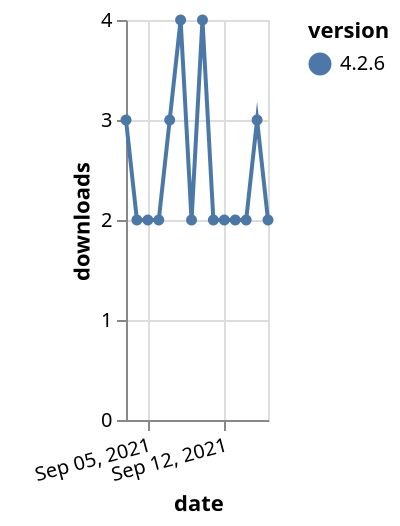 {"$schema": "https://vega.github.io/schema/vega-lite/v5.json", "description": "A simple bar chart with embedded data.", "data": {"values": [{"date": "2021-09-03", "total": 298, "delta": 3, "version": "4.2.6"}, {"date": "2021-09-04", "total": 300, "delta": 2, "version": "4.2.6"}, {"date": "2021-09-05", "total": 302, "delta": 2, "version": "4.2.6"}, {"date": "2021-09-06", "total": 304, "delta": 2, "version": "4.2.6"}, {"date": "2021-09-07", "total": 307, "delta": 3, "version": "4.2.6"}, {"date": "2021-09-08", "total": 311, "delta": 4, "version": "4.2.6"}, {"date": "2021-09-09", "total": 313, "delta": 2, "version": "4.2.6"}, {"date": "2021-09-10", "total": 317, "delta": 4, "version": "4.2.6"}, {"date": "2021-09-11", "total": 319, "delta": 2, "version": "4.2.6"}, {"date": "2021-09-12", "total": 321, "delta": 2, "version": "4.2.6"}, {"date": "2021-09-13", "total": 323, "delta": 2, "version": "4.2.6"}, {"date": "2021-09-14", "total": 325, "delta": 2, "version": "4.2.6"}, {"date": "2021-09-15", "total": 328, "delta": 3, "version": "4.2.6"}, {"date": "2021-09-16", "total": 330, "delta": 2, "version": "4.2.6"}]}, "width": "container", "mark": {"type": "line", "point": {"filled": true}}, "encoding": {"x": {"field": "date", "type": "temporal", "timeUnit": "yearmonthdate", "title": "date", "axis": {"labelAngle": -15}}, "y": {"field": "delta", "type": "quantitative", "title": "downloads"}, "color": {"field": "version", "type": "nominal"}, "tooltip": {"field": "delta"}}}